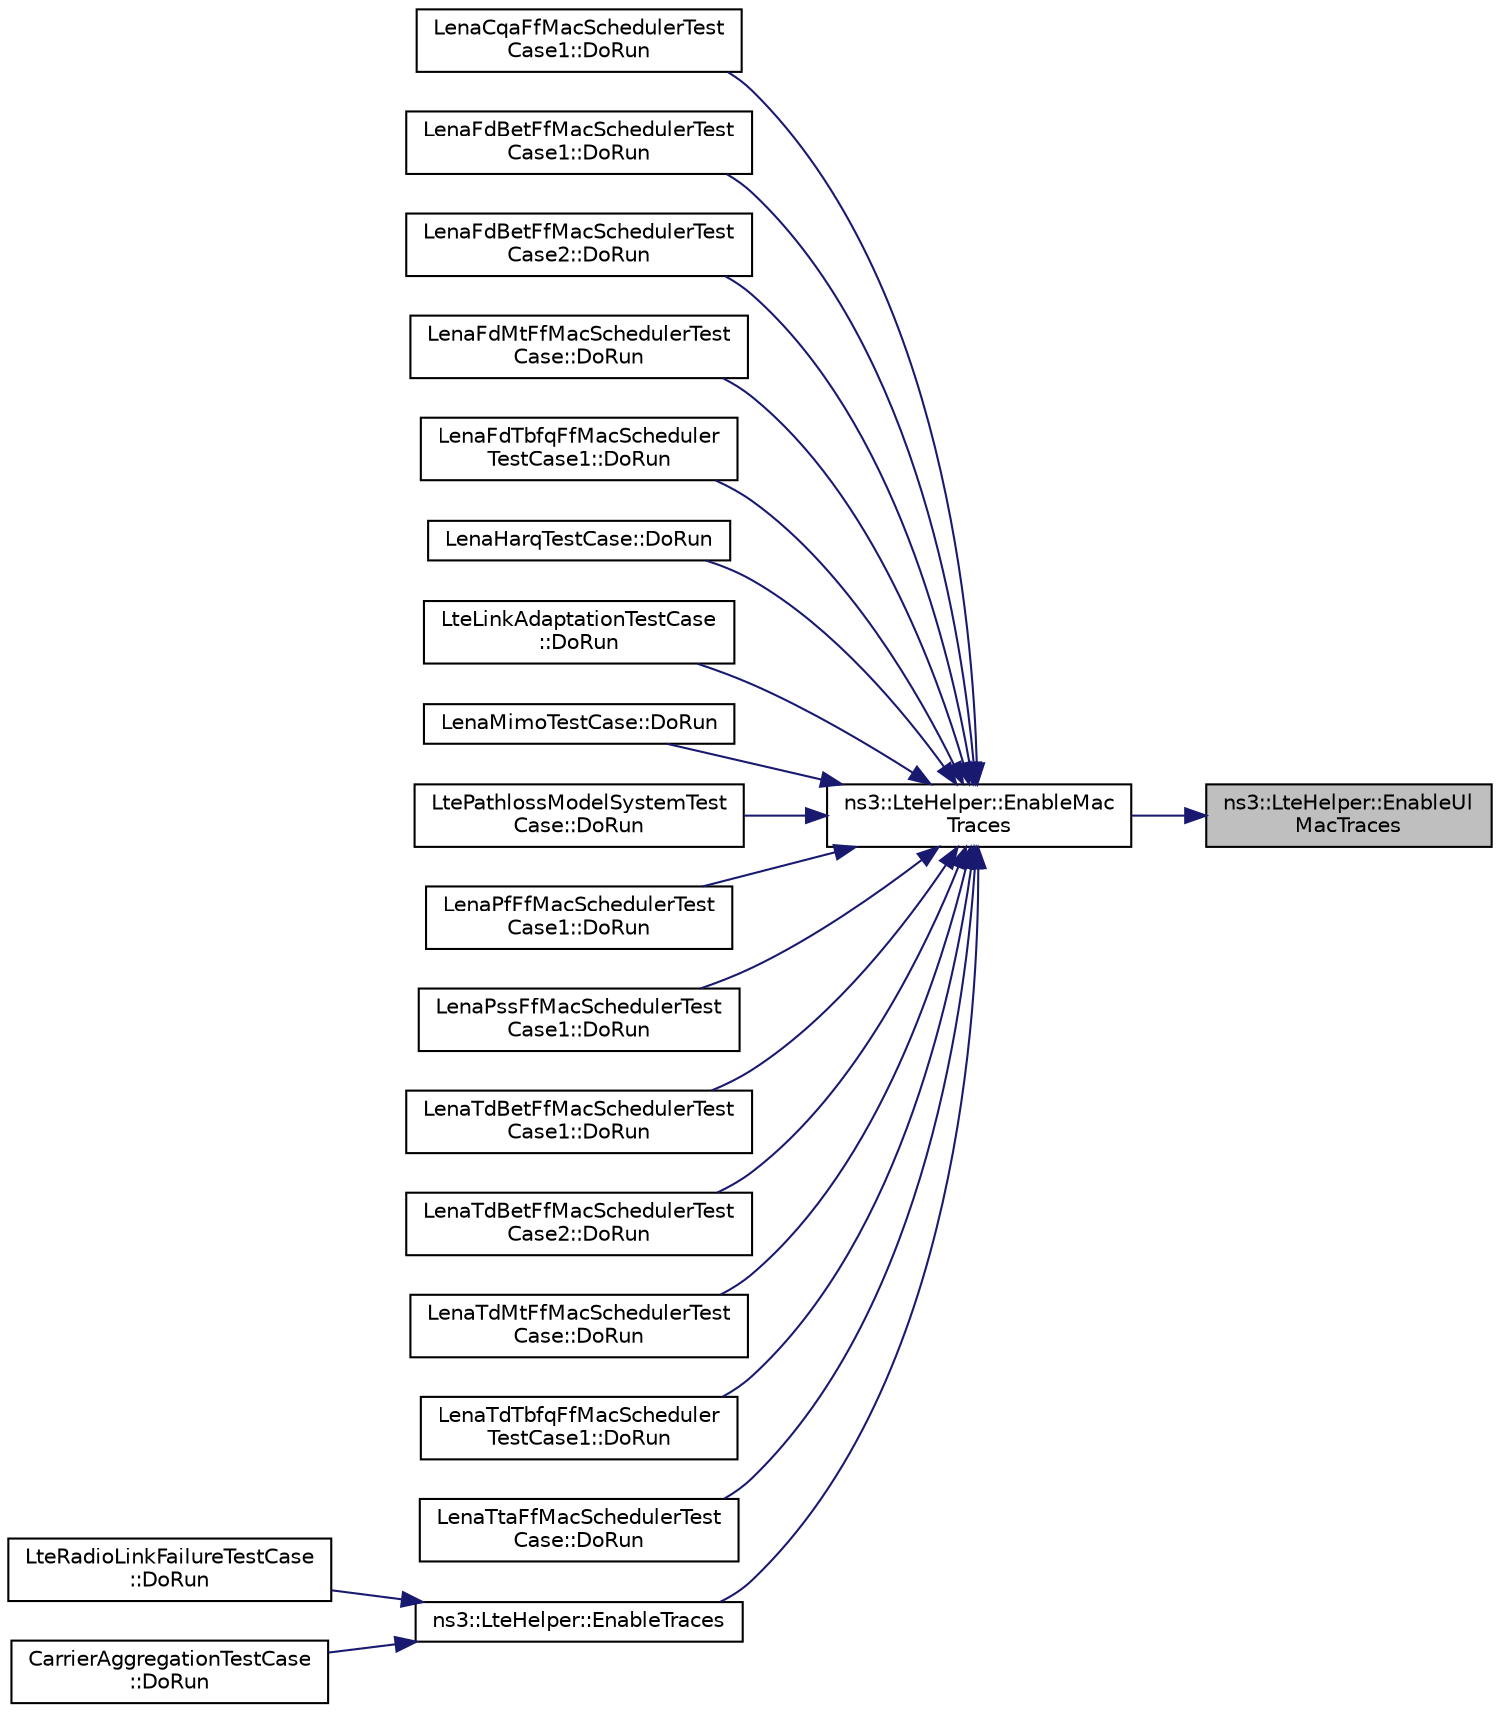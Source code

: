 digraph "ns3::LteHelper::EnableUlMacTraces"
{
 // LATEX_PDF_SIZE
  edge [fontname="Helvetica",fontsize="10",labelfontname="Helvetica",labelfontsize="10"];
  node [fontname="Helvetica",fontsize="10",shape=record];
  rankdir="RL";
  Node1 [label="ns3::LteHelper::EnableUl\lMacTraces",height=0.2,width=0.4,color="black", fillcolor="grey75", style="filled", fontcolor="black",tooltip="Enable trace sinks for UL MAC layer."];
  Node1 -> Node2 [dir="back",color="midnightblue",fontsize="10",style="solid",fontname="Helvetica"];
  Node2 [label="ns3::LteHelper::EnableMac\lTraces",height=0.2,width=0.4,color="black", fillcolor="white", style="filled",URL="$classns3_1_1_lte_helper.html#affa3a12841520407d3662417fe41863d",tooltip="Enable trace sinks for MAC layer."];
  Node2 -> Node3 [dir="back",color="midnightblue",fontsize="10",style="solid",fontname="Helvetica"];
  Node3 [label="LenaCqaFfMacSchedulerTest\lCase1::DoRun",height=0.2,width=0.4,color="black", fillcolor="white", style="filled",URL="$class_lena_cqa_ff_mac_scheduler_test_case1.html#a91b3e2ef4ff292dbeda5559ff0eae1e6",tooltip="Implementation to actually run this TestCase."];
  Node2 -> Node4 [dir="back",color="midnightblue",fontsize="10",style="solid",fontname="Helvetica"];
  Node4 [label="LenaFdBetFfMacSchedulerTest\lCase1::DoRun",height=0.2,width=0.4,color="black", fillcolor="white", style="filled",URL="$class_lena_fd_bet_ff_mac_scheduler_test_case1.html#a21b7a9f396adcc1ab24ddefc919345f2",tooltip="Implementation to actually run this TestCase."];
  Node2 -> Node5 [dir="back",color="midnightblue",fontsize="10",style="solid",fontname="Helvetica"];
  Node5 [label="LenaFdBetFfMacSchedulerTest\lCase2::DoRun",height=0.2,width=0.4,color="black", fillcolor="white", style="filled",URL="$class_lena_fd_bet_ff_mac_scheduler_test_case2.html#a51c587a50f2087be7c3950f4d2d82852",tooltip="Implementation to actually run this TestCase."];
  Node2 -> Node6 [dir="back",color="midnightblue",fontsize="10",style="solid",fontname="Helvetica"];
  Node6 [label="LenaFdMtFfMacSchedulerTest\lCase::DoRun",height=0.2,width=0.4,color="black", fillcolor="white", style="filled",URL="$class_lena_fd_mt_ff_mac_scheduler_test_case.html#a5cfc445b7daa4a02df317b46ee007f1a",tooltip="Implementation to actually run this TestCase."];
  Node2 -> Node7 [dir="back",color="midnightblue",fontsize="10",style="solid",fontname="Helvetica"];
  Node7 [label="LenaFdTbfqFfMacScheduler\lTestCase1::DoRun",height=0.2,width=0.4,color="black", fillcolor="white", style="filled",URL="$class_lena_fd_tbfq_ff_mac_scheduler_test_case1.html#ae0536bf54d4e05fbf3600c1654c14cc0",tooltip="Implementation to actually run this TestCase."];
  Node2 -> Node8 [dir="back",color="midnightblue",fontsize="10",style="solid",fontname="Helvetica"];
  Node8 [label="LenaHarqTestCase::DoRun",height=0.2,width=0.4,color="black", fillcolor="white", style="filled",URL="$class_lena_harq_test_case.html#a77a86faca2ff6021e971516d82ea0533",tooltip="Implementation to actually run this TestCase."];
  Node2 -> Node9 [dir="back",color="midnightblue",fontsize="10",style="solid",fontname="Helvetica"];
  Node9 [label="LteLinkAdaptationTestCase\l::DoRun",height=0.2,width=0.4,color="black", fillcolor="white", style="filled",URL="$class_lte_link_adaptation_test_case.html#a2310163be7e860827f18fce7fd100649",tooltip="Implementation to actually run this TestCase."];
  Node2 -> Node10 [dir="back",color="midnightblue",fontsize="10",style="solid",fontname="Helvetica"];
  Node10 [label="LenaMimoTestCase::DoRun",height=0.2,width=0.4,color="black", fillcolor="white", style="filled",URL="$class_lena_mimo_test_case.html#a5479f5cb1621e84f8d28b4779f3e3b7c",tooltip="Implementation to actually run this TestCase."];
  Node2 -> Node11 [dir="back",color="midnightblue",fontsize="10",style="solid",fontname="Helvetica"];
  Node11 [label="LtePathlossModelSystemTest\lCase::DoRun",height=0.2,width=0.4,color="black", fillcolor="white", style="filled",URL="$class_lte_pathloss_model_system_test_case.html#a6cf8d23b5eab69a72e893419bbd13c1b",tooltip="Implementation to actually run this TestCase."];
  Node2 -> Node12 [dir="back",color="midnightblue",fontsize="10",style="solid",fontname="Helvetica"];
  Node12 [label="LenaPfFfMacSchedulerTest\lCase1::DoRun",height=0.2,width=0.4,color="black", fillcolor="white", style="filled",URL="$class_lena_pf_ff_mac_scheduler_test_case1.html#a34e366045d568d5a38bedfeebbf72b79",tooltip="Implementation to actually run this TestCase."];
  Node2 -> Node13 [dir="back",color="midnightblue",fontsize="10",style="solid",fontname="Helvetica"];
  Node13 [label="LenaPssFfMacSchedulerTest\lCase1::DoRun",height=0.2,width=0.4,color="black", fillcolor="white", style="filled",URL="$class_lena_pss_ff_mac_scheduler_test_case1.html#a82b48ffdd476a2c0b5b111aaa2702fc9",tooltip="Implementation to actually run this TestCase."];
  Node2 -> Node14 [dir="back",color="midnightblue",fontsize="10",style="solid",fontname="Helvetica"];
  Node14 [label="LenaTdBetFfMacSchedulerTest\lCase1::DoRun",height=0.2,width=0.4,color="black", fillcolor="white", style="filled",URL="$class_lena_td_bet_ff_mac_scheduler_test_case1.html#a7d559a1158bc847fbf816ed856b7b8eb",tooltip="Implementation to actually run this TestCase."];
  Node2 -> Node15 [dir="back",color="midnightblue",fontsize="10",style="solid",fontname="Helvetica"];
  Node15 [label="LenaTdBetFfMacSchedulerTest\lCase2::DoRun",height=0.2,width=0.4,color="black", fillcolor="white", style="filled",URL="$class_lena_td_bet_ff_mac_scheduler_test_case2.html#a57f91550eee3286bec279c76f9ab8a19",tooltip="Implementation to actually run this TestCase."];
  Node2 -> Node16 [dir="back",color="midnightblue",fontsize="10",style="solid",fontname="Helvetica"];
  Node16 [label="LenaTdMtFfMacSchedulerTest\lCase::DoRun",height=0.2,width=0.4,color="black", fillcolor="white", style="filled",URL="$class_lena_td_mt_ff_mac_scheduler_test_case.html#a58d638cd7e72948bb9956cd770eb053f",tooltip="Implementation to actually run this TestCase."];
  Node2 -> Node17 [dir="back",color="midnightblue",fontsize="10",style="solid",fontname="Helvetica"];
  Node17 [label="LenaTdTbfqFfMacScheduler\lTestCase1::DoRun",height=0.2,width=0.4,color="black", fillcolor="white", style="filled",URL="$class_lena_td_tbfq_ff_mac_scheduler_test_case1.html#a7cc404c3537ef82bd8c4d8ebee0af929",tooltip="Implementation to actually run this TestCase."];
  Node2 -> Node18 [dir="back",color="midnightblue",fontsize="10",style="solid",fontname="Helvetica"];
  Node18 [label="LenaTtaFfMacSchedulerTest\lCase::DoRun",height=0.2,width=0.4,color="black", fillcolor="white", style="filled",URL="$class_lena_tta_ff_mac_scheduler_test_case.html#a6c4a3631833e54ea62e6c454e937348a",tooltip="Implementation to actually run this TestCase."];
  Node2 -> Node19 [dir="back",color="midnightblue",fontsize="10",style="solid",fontname="Helvetica"];
  Node19 [label="ns3::LteHelper::EnableTraces",height=0.2,width=0.4,color="black", fillcolor="white", style="filled",URL="$classns3_1_1_lte_helper.html#aeb70fd96f1c58806a5b7ad9f68a795e0",tooltip="Enables trace sinks for PHY, MAC, RLC and PDCP."];
  Node19 -> Node20 [dir="back",color="midnightblue",fontsize="10",style="solid",fontname="Helvetica"];
  Node20 [label="LteRadioLinkFailureTestCase\l::DoRun",height=0.2,width=0.4,color="black", fillcolor="white", style="filled",URL="$class_lte_radio_link_failure_test_case.html#ae7e2b1f96fbb5c77477c9b5b5905f347",tooltip="Setup the simulation according to the configuration set by the class constructor, run it,..."];
  Node19 -> Node21 [dir="back",color="midnightblue",fontsize="10",style="solid",fontname="Helvetica"];
  Node21 [label="CarrierAggregationTestCase\l::DoRun",height=0.2,width=0.4,color="black", fillcolor="white", style="filled",URL="$class_carrier_aggregation_test_case.html#a20f3e28f3a6dd2919e51e508b78afa59",tooltip="Implementation to actually run this TestCase."];
}
